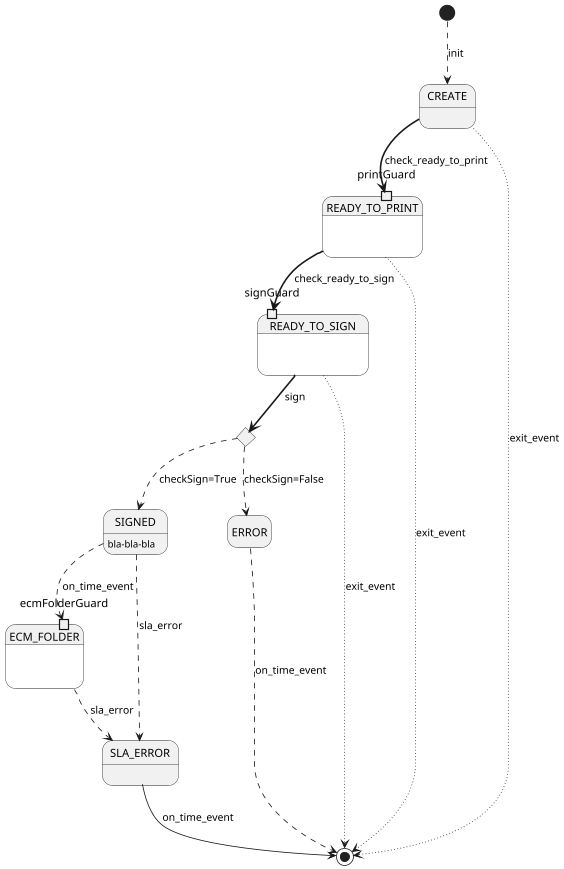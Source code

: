 @startuml
scale 0.8

hide empty description

CREATE:
state READY_TO_PRINT {

    state printGuard <<inputPin>>
}

state READY_TO_SIGN {
    state signGuard <<inputPin>>
}
state SIGN_CHECK <<choice>>
SIGNED:bla-bla-bla

state ECM_FOLDER {
    state ecmFolderGuard <<inputPin>>
}


SLA_ERROR:

[*] -[dashed]-> CREATE : init

CREATE -[bold]-> printGuard : check_ready_to_print
READY_TO_PRINT -[bold]-> signGuard : check_ready_to_sign
READY_TO_SIGN -[bold]-> SIGN_CHECK : sign
SIGN_CHECK -[dashed]-> ERROR : checkSign=False
SIGN_CHECK -[dashed]-> SIGNED : checkSign=True
SIGNED -[dashed]-> ecmFolderGuard : on_time_event



SIGNED -[dashed]-> SLA_ERROR : sla_error
ECM_FOLDER -[dashed]-> SLA_ERROR : sla_error


CREATE -[dotted]-> [*] : exit_event
READY_TO_PRINT -[dotted]-> [*] : exit_event
READY_TO_SIGN -[dotted]-> [*] : exit_event
ERROR -[dashed]-> [*] : on_time_event
SLA_ERROR --> [*] : on_time_event
@enduml